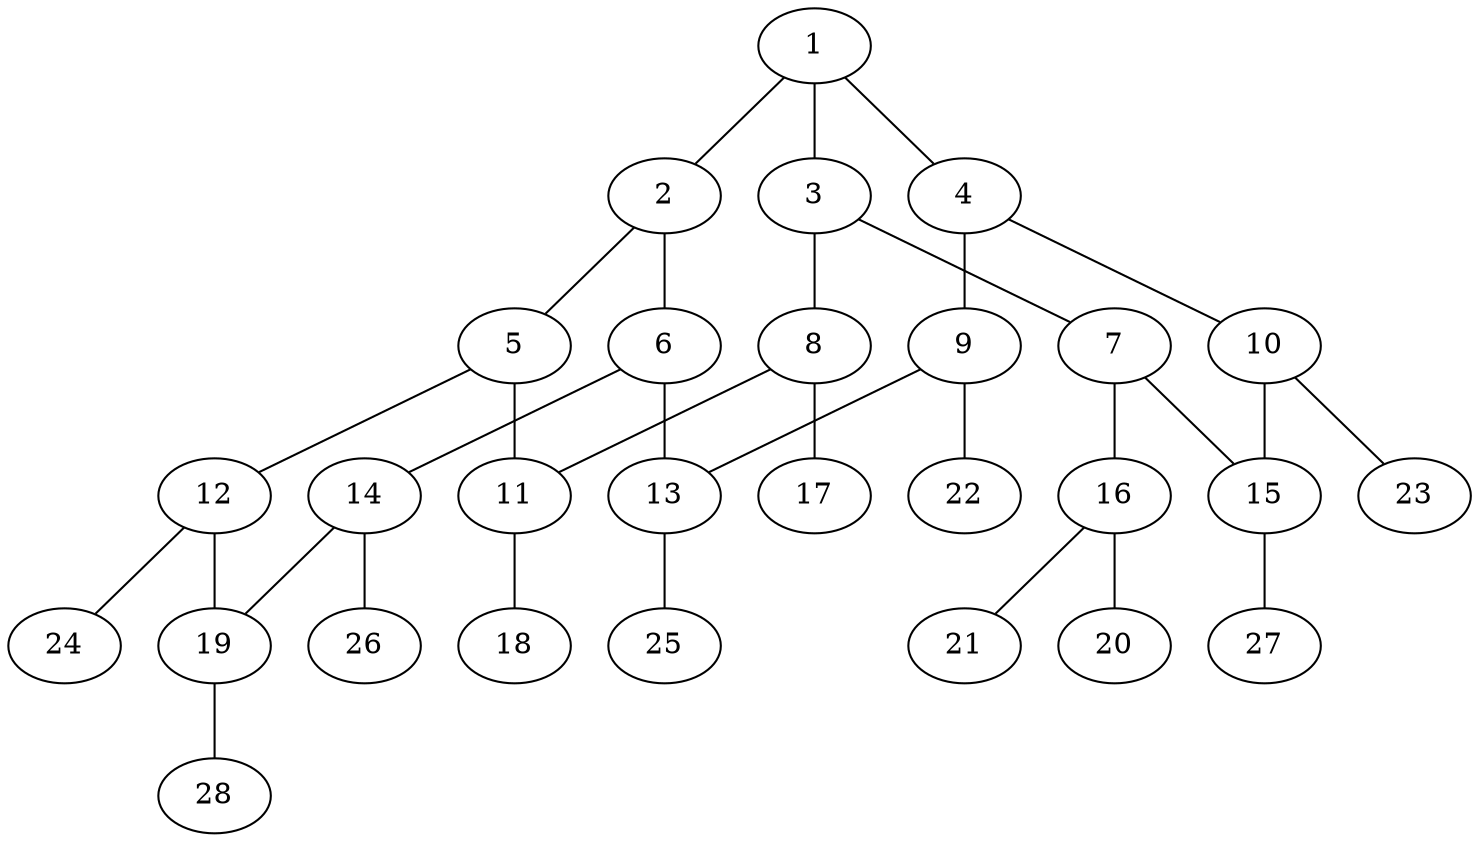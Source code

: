 graph molecule_1629 {
	1	 [chem=C];
	2	 [chem=C];
	1 -- 2	 [valence=1];
	3	 [chem=C];
	1 -- 3	 [valence=1];
	4	 [chem=C];
	1 -- 4	 [valence=2];
	5	 [chem=C];
	2 -- 5	 [valence=1];
	6	 [chem=C];
	2 -- 6	 [valence=2];
	7	 [chem=C];
	3 -- 7	 [valence=2];
	8	 [chem=C];
	3 -- 8	 [valence=1];
	9	 [chem=C];
	4 -- 9	 [valence=1];
	10	 [chem=C];
	4 -- 10	 [valence=1];
	11	 [chem=C];
	5 -- 11	 [valence=1];
	12	 [chem=C];
	5 -- 12	 [valence=2];
	13	 [chem=C];
	6 -- 13	 [valence=1];
	14	 [chem=C];
	6 -- 14	 [valence=1];
	15	 [chem=C];
	7 -- 15	 [valence=1];
	16	 [chem=N];
	7 -- 16	 [valence=1];
	8 -- 11	 [valence=1];
	17	 [chem=O];
	8 -- 17	 [valence=2];
	9 -- 13	 [valence=2];
	22	 [chem=H];
	9 -- 22	 [valence=1];
	10 -- 15	 [valence=2];
	23	 [chem=H];
	10 -- 23	 [valence=1];
	18	 [chem=O];
	11 -- 18	 [valence=2];
	19	 [chem=C];
	12 -- 19	 [valence=1];
	24	 [chem=H];
	12 -- 24	 [valence=1];
	25	 [chem=H];
	13 -- 25	 [valence=1];
	14 -- 19	 [valence=2];
	26	 [chem=H];
	14 -- 26	 [valence=1];
	27	 [chem=H];
	15 -- 27	 [valence=1];
	20	 [chem=O];
	16 -- 20	 [valence=2];
	21	 [chem=O];
	16 -- 21	 [valence=1];
	28	 [chem=H];
	19 -- 28	 [valence=1];
}
